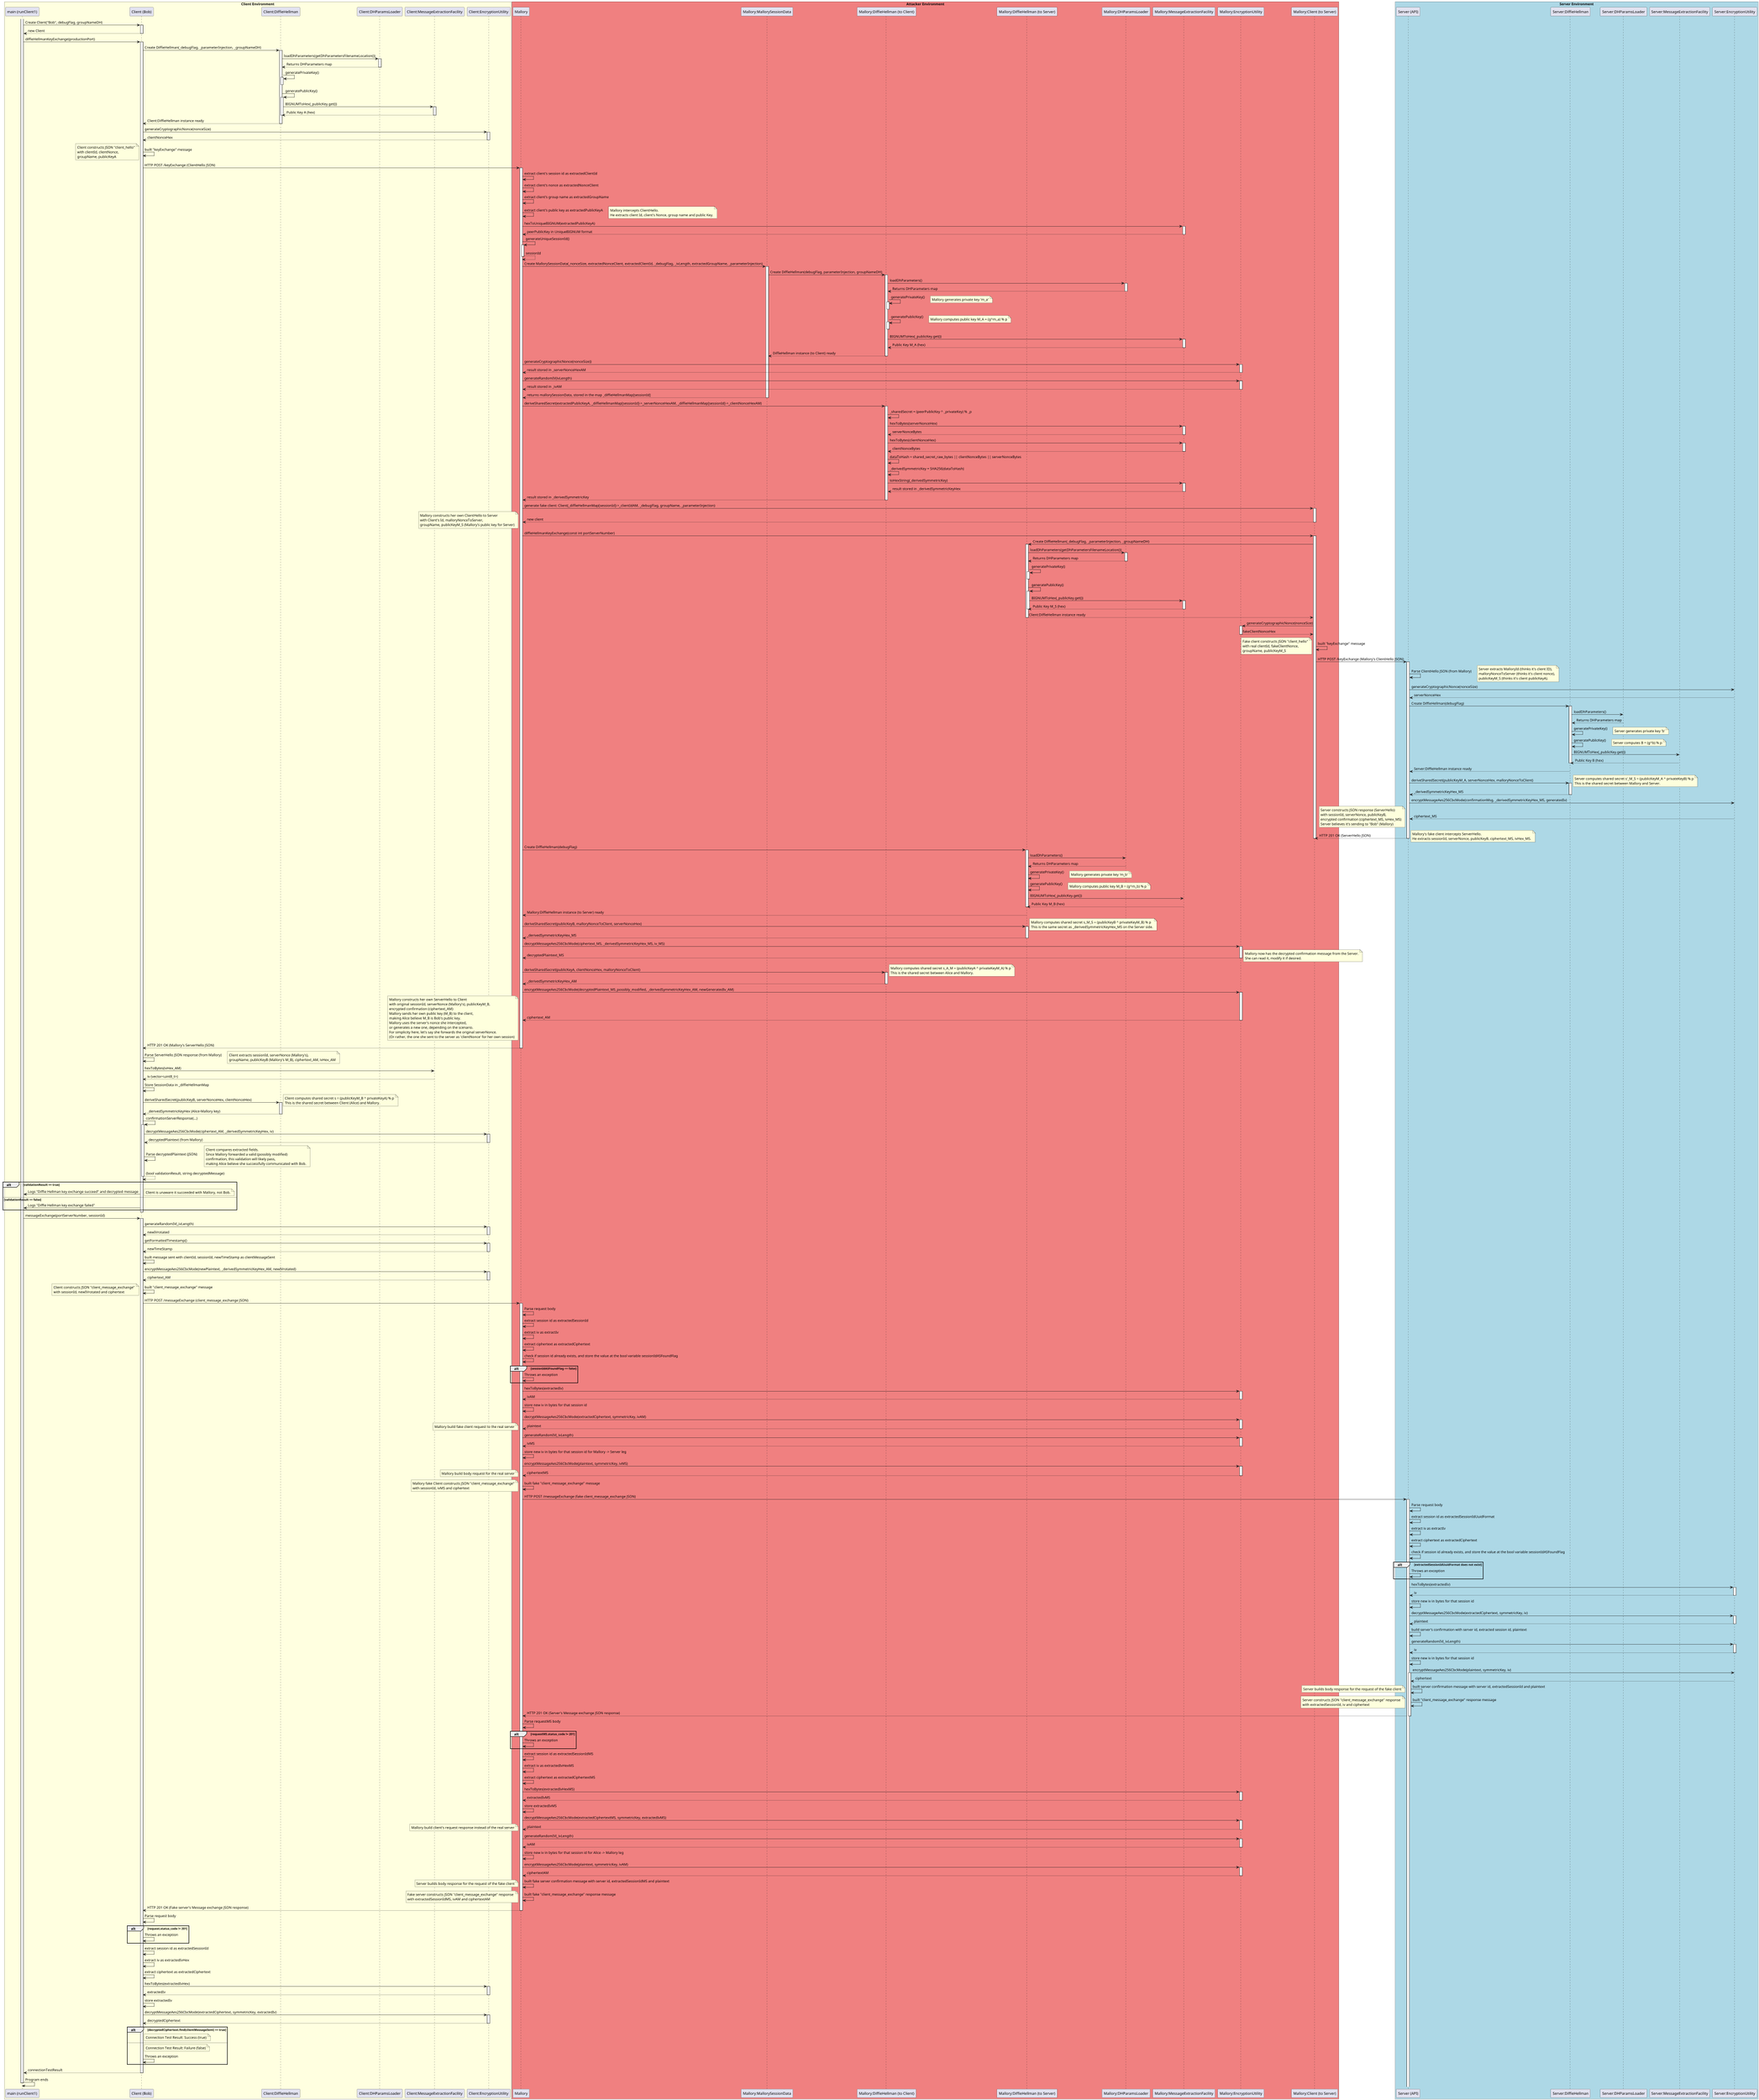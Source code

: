 "@startuml MITM_attack_sequence_diagram"
scale 0.5

box "Client Environment" #LightYellow
    participant "main (runClient1)" as Main
    participant "Client (Bob)" as Client
    participant "Client:DiffieHellman" as ClientDH
    participant "Client:DHParamsLoader" as ClientDHLoader
    participant "Client:MessageExtractionFacility" as ClientMEF
    participant "Client:EncryptionUtility" as ClientEU
end box

box "Attacker Environment" #LightCoral
    participant "Mallory" as Mallory
    participant "Mallory:MallorySessionData" as MallorySessionData
    participant "Mallory:DiffieHellman (to Client)" as MalloryDHClient
    participant "Mallory:DiffieHellman (to Server)" as MalloryDHServer
    participant "Mallory:DHParamsLoader" as MalloryDHLoader
    participant "Mallory:MessageExtractionFacility" as MalloryMEF
    participant "Mallory:EncryptionUtility" as MalloryEU
    participant "Mallory:Client (to Server)" as MalloryFakeClient
end box

box "Server Environment" #LightBlue
    participant "Server (API)" as ServerAPI
    participant "Server:DiffieHellman" as ServerDH
    participant "Server:DHParamsLoader" as ServerDHLoader
    participant "Server:MessageExtractionFacility" as ServerMEF
    participant "Server:EncryptionUtility" as ServerEU
end box

activate Main

Main -> Client : Create Client("Bob", debugFlag, groupNameDH)
activate Client
    Client --> Main : new Client
deactivate Client

Main -> Client : diffieHellmanKeyExchange(productionPort)
activate Client
    Client -> ClientDH : Create DiffieHellman(_debugFlag, _parameterInjection, _groupNameDH)
    activate ClientDH
        ClientDH -> ClientDHLoader : loadDhParameters(getDhParametersFilenameLocation())
        activate ClientDHLoader
            ClientDHLoader --> ClientDH : Returns DHParameters map
        deactivate ClientDHLoader
        
        ClientDH -> ClientDH : generatePrivateKey()
        activate ClientDH
        deactivate


        ClientDH -> ClientDH : generatePublicKey()
        activate ClientDH
            ClientDH -> ClientMEF : BIGNUMToHex(_publicKey.get())
            activate ClientMEF
                ClientMEF --> ClientDH : Public Key A (hex)
            deactivate ClientMEF
        deactivate ClientDH

        ClientDH --> Client : Client:DiffieHellman instance ready
    deactivate ClientDH

    Client -> ClientEU : generateCryptographicNonce(nonceSize)
    activate ClientEU
        ClientEU --> Client : clientNonceHex
    deactivate ClientEU

    Client -> Client: built "keyExchange" message
    note left
        Client constructs JSON "client_hello"
        with clientId, clientNonce,
        groupName, publicKeyA
    end note

    Client -> Mallory : HTTP POST /keyExchange (ClientHello JSON)
    activate Mallory

        Mallory -> Mallory: extract client's session id as extractedClientId
        Mallory -> Mallory: extract client's nonce as extractedNonceClient
        Mallory -> Mallory: extract client's group name as extractedGroupName
        Mallory -> Mallory: extract client's public key as extractedPublicKeyA
        note right
            Mallory intercepts ClientHello.
            He extracts client Id, client's Nonce, group name and public Key.
        end note

        Mallory -> MalloryMEF : hexToUniqueBIGNUM(extractedPublicKeyA)
        activate MalloryMEF
            MalloryMEF --> Mallory : peerPublicKey in UniqueBIGNUM format
        deactivate MalloryMEF

        Mallory -> Mallory : generateUniqueSessionId()
        activate Mallory
            Mallory --> Mallory: sessionId
        deactivate Mallory

        Mallory -> MallorySessionData : Create MallorySessionData(_nonceSize, extractedNonceClient, extractedClientId, _debugFlag, _ivLength, extractedGroupName, _parameterInjection)
        activate MallorySessionData
            MallorySessionData -> MalloryDHClient : Create DiffieHellman(debugFlag, parameterInjection, groupNameDH)
            activate MalloryDHClient
                MalloryDHClient -> MalloryDHLoader : loadDhParameters()
                activate MalloryDHLoader
                    MalloryDHLoader --> MalloryDHClient : Returns DHParameters map
                deactivate MalloryDHLoader
                MalloryDHClient -> MalloryDHClient : generatePrivateKey()
                activate MalloryDHClient
                    note right
                        Mallory generates private key 'm_a'
                    end note
                deactivate MalloryDHClient
                MalloryDHClient -> MalloryDHClient : generatePublicKey()
                activate MalloryDHClient
                    note right
                        Mallory computes public key M_A = (g^m_a) % p
                    end note
                deactivate MalloryDHClient
                MalloryDHClient -> MalloryMEF : BIGNUMToHex(_publicKey.get())
                activate MalloryMEF
                    MalloryMEF --> MalloryDHClient : Public Key M_A (hex)
                deactivate MalloryMEF
                MalloryDHClient --> MallorySessionData : DiffieHellman instance (to Client) ready
            deactivate MalloryDHClient

            Mallory -> MalloryEU: generateCryptographicNonce(nonceSize))
            activate MalloryEU
                MalloryEU --> Mallory: result stored in _serverNonceHexAM
            deactivate MalloryEU

            Mallory -> MalloryEU: generateRandomIV(ivLength)
            activate MalloryEU
                MalloryEU --> Mallory: result stored in _ivAM
            deactivate MalloryEU

            MallorySessionData --> Mallory : returns mallorySessionData, stored in the map _diffieHellmanMap[sessionId]
        deactivate MallorySessionData

        
        Mallory -> MalloryDHClient : deriveSharedSecret(extractedPublicKeyA, _diffieHellmanMap[sessionId]->_serverNonceHexAM, _diffieHellmanMap[sessionId]->_clientNonceHexAM)
        activate MalloryDHClient
            MalloryDHClient -> MalloryDHClient : _sharedSecret = (peerPublicKey ^ _privateKey) % _p
            
            MalloryDHClient -> MalloryMEF : hexToBytes(serverNonceHex)
            activate MalloryMEF
               MalloryMEF --> MalloryDHClient : serverNonceBytes
            deactivate MalloryMEF
            
            MalloryDHClient -> MalloryMEF : hexToBytes(clientNonceHex)
            activate MalloryMEF
               MalloryMEF --> MalloryDHClient : clientNonceBytes
            deactivate MalloryMEF
            MalloryDHClient -> MalloryDHClient : dataToHash = shared_secret_raw_bytes || clientNonceBytes || serverNonceBytes
            MalloryDHClient -> MalloryDHClient : _derivedSymmetricKey = SHA256(dataToHash)
            MalloryDHClient -> MalloryMEF : toHexString(_derivedSymmetricKey)
            activate MalloryMEF
                MalloryMEF --> MalloryDHClient : result stored in _derivedSymmetricKeyHex
            deactivate MalloryMEF
            MalloryDHClient --> Mallory: result stored in _derivedSymmetricKey
        deactivate MalloryDHClient

        Mallory -> MalloryFakeClient : generate fake client: Client(_diffieHellmanMap[sessionId]->_clientIdAM, _debugFlag, groupName, _parameterInjection)
        activate MalloryFakeClient
            MalloryFakeClient --> Mallory : new client
        deactivate MalloryFakeClient

        note left
            Mallory constructs her own ClientHello to Server
            with Client's Id, malloryNonceToServer,
            groupName, publicKeyM_S (Mallory's public key for Server)
        end note

        Mallory -> MalloryFakeClient: diffieHellmanKeyExchange(const int portServerNumber)
        activate MalloryFakeClient

            MalloryFakeClient -> MalloryDHServer : Create DiffieHellman(_debugFlag, _parameterInjection, _groupNameDH)
            activate MalloryDHServer
                MalloryDHServer -> MalloryDHLoader : loadDhParameters(getDhParametersFilenameLocation())
                activate MalloryDHLoader
                    MalloryDHLoader --> MalloryDHServer : Returns DHParameters map
                deactivate MalloryDHLoader
                
                MalloryDHServer -> MalloryDHServer : generatePrivateKey()
                activate MalloryDHServer
                deactivate

                MalloryDHServer -> MalloryDHServer : generatePublicKey()
                activate MalloryDHServer
                    MalloryDHServer -> MalloryMEF : BIGNUMToHex(_publicKey.get())
                    activate MalloryMEF
                        MalloryMEF --> MalloryDHServer : Public Key M_S (hex)
                    deactivate MalloryMEF
                deactivate MalloryDHServer

                MalloryDHServer --> MalloryFakeClient : Client:DiffieHellman instance ready
            deactivate MalloryDHServer

            MalloryFakeClient -> MalloryEU : generateCryptographicNonce(nonceSize)
            activate MalloryEU
                MalloryEU --> MalloryFakeClient : fakeClientNonceHex
            deactivate MalloryEU

            MalloryFakeClient -> MalloryFakeClient: built "keyExchange" message
            note left
                Fake client constructs JSON "client_hello"
                with real clientId, fakeClientNonce,
                groupName, publicKeyM_S
            end note

            MalloryFakeClient -> ServerAPI : HTTP POST /keyExchange (Mallory's ClientHello JSON)
            activate ServerAPI

                ServerAPI -> ServerAPI : Parse ClientHello JSON (from Mallory)
                note right
                    Server extracts MalloryId (thinks it's client ID),
                    malloryNonceToServer (thinks it's client nonce),
                    publicKeyM_S (thinks it's client publicKeyA).
                end note

                ServerAPI -> ServerEU : generateCryptographicNonce(nonceSize)
                ServerEU --> ServerAPI : serverNonceHex

                ServerAPI -> ServerDH : Create DiffieHellman(debugFlag)
                activate ServerDH
                    ServerDH -> ServerDHLoader : loadDhParameters()
                    ServerDHLoader --> ServerDH : Returns DHParameters map
                    ServerDH -> ServerDH : generatePrivateKey()
                    note right
                        Server generates private key 'b'
                    end note
                    ServerDH -> ServerDH : generatePublicKey()
                    note right
                        Server computes B = (g^b) % p
                    end note
                    ServerDH -> ServerMEF : BIGNUMToHex(_publicKey.get())
                    ServerMEF --> ServerDH : Public Key B (hex)
                deactivate ServerDH
                ServerDH --> ServerAPI : Server:DiffieHellman instance ready


                ServerAPI -> ServerDH : deriveSharedSecret(publicKeyM_A, serverNonceHex, malloryNonceToClient)
                activate ServerDH
                    note right
                        Server computes shared secret s'_M_S = (publicKeyM_A ^ privateKeyB) % p
                        This is the shared secret between Mallory and Server.
                    end note
                    ServerDH --> ServerAPI : _derivedSymmetricKeyHex_MS
                deactivate ServerDH

                ServerAPI -> ServerEU : encryptMessageAes256CbcMode(confirmationMsg, _derivedSymmetricKeyHex_MS, generatedIv)
                ServerEU --> ServerAPI : ciphertext_MS

                note left
                    Server constructs JSON response (ServerHello)
                    with sessionId, serverNonce, publicKeyB,
                    encrypted confirmation (ciphertext_MS, ivHex_MS)
                    Server believes it's sending to "Bob" (Mallory)
                end note

                ServerAPI --> MalloryFakeClient : HTTP 201 OK (ServerHello JSON)
            deactivate ServerAPI

            note right
                Mallory's fake client intercepts ServerHello.
                He extracts sessionId, serverNonce, publicKeyB, ciphertext_MS, ivHex_MS.
            end note

        deactivate MalloryFakeClient

        Mallory -> MalloryDHServer : Create DiffieHellman(debugFlag)
        activate MalloryDHServer
            MalloryDHServer -> MalloryDHLoader : loadDhParameters()
            MalloryDHLoader --> MalloryDHServer : Returns DHParameters map
            MalloryDHServer -> MalloryDHServer : generatePrivateKey()
            note right
                Mallory generates private key 'm_b'
            end note
            MalloryDHServer -> MalloryDHServer : generatePublicKey()
            note right
                Mallory computes public key M_B = (g^m_b) % p
            end note
            MalloryDHServer -> MalloryMEF : BIGNUMToHex(_publicKey.get())
            MalloryMEF --> MalloryDHServer : Public Key M_B (hex)
        deactivate MalloryDHServer
        MalloryDHServer --> Mallory : Mallory:DiffieHellman instance (to Server) ready

        Mallory -> MalloryDHServer : deriveSharedSecret(publicKeyB, malloryNonceToClient, serverNonceHex)
        activate MalloryDHServer
            note right
                Mallory computes shared secret s_M_S = (publicKeyB ^ privateKeyM_B) % p
                This is the same secret as _derivedSymmetricKeyHex_MS on the Server side.
            end note
            MalloryDHServer --> Mallory : _derivedSymmetricKeyHex_MS
        deactivate MalloryDHServer

        Mallory -> MalloryEU : decryptMessageAes256CbcMode(ciphertext_MS, _derivedSymmetricKeyHex_MS, iv_MS)
        activate MalloryEU
            MalloryEU --> Mallory : decryptedPlaintext_MS
        deactivate MalloryEU
        note right
            Mallory now has the decrypted confirmation message from the Server.
            She can read it, modify it if desired.
        end note

        Mallory -> MalloryDHClient : deriveSharedSecret(publicKeyA, clientNonceHex, malloryNonceToClient)
        activate MalloryDHClient
            note right
                Mallory computes shared secret s_A_M = (publicKeyA ^ privateKeyM_A) % p
                This is the shared secret between Alice and Mallory.
            end note
            MalloryDHClient --> Mallory : _derivedSymmetricKeyHex_AM
        deactivate MalloryDHClient

        Mallory -> MalloryEU : encryptMessageAes256CbcMode(decryptedPlaintext_MS_possibly_modified, _derivedSymmetricKeyHex_AM, newGeneratedIv_AM)
        activate MalloryEU
            MalloryEU --> Mallory : ciphertext_AM
        deactivate MalloryEU

        note left
            Mallory constructs her own ServerHello to Client
            with original sessionId, serverNonce (Mallory's), publicKeyM_B,
            encrypted confirmation (ciphertext_AM)
            Mallory sends her own public key (M_B) to the client,
            making Alice believe M_B is Bob's public key.
            Mallory uses the server's nonce she intercepted,
            or generates a new one, depending on the scenario.
            For simplicity here, let's say she forwards the original serverNonce.
            (Or rather, the one she sent to the server as 'clientNonce' for her own session)
        end note

        Mallory --> Client : HTTP 201 OK (Mallory's ServerHello JSON)
    deactivate Mallory

    Client -> Client : Parse ServerHello JSON response (from Mallory)
    note right
        Client extracts sessionId, serverNonce (Mallory's),
        groupName, publicKeyB (Mallory's M_B), ciphertext_AM, ivHex_AM
    end note

    Client -> ClientMEF : hexToBytes(ivHex_AM)
    ClientMEF --> Client : iv (vector<uint8_t>)

    Client -> Client : Store SessionData in _diffieHellmanMap
    Client -> ClientDH : deriveSharedSecret(publicKeyB, serverNonceHex, clientNonceHex)
    activate ClientDH
        note right
            Client computes shared secret s = (publicKeyM_B ^ privateKeyA) % p
            This is the shared secret between Client (Alice) and Mallory.
        end note
        ClientDH --> Client : _derivedSymmetricKeyHex (Alice-Mallory key)
    deactivate ClientDH

    Client -> Client : confirmationServerResponse(...)
    activate Client
        Client -> ClientEU : decryptMessageAes256CbcMode(ciphertext_AM, _derivedSymmetricKeyHex, iv)
        activate ClientEU
        ClientEU --> Client : decryptedPlaintext (from Mallory)
        deactivate ClientEU

        Client -> Client : Parse decryptedPlaintext (JSON)
        note right
            Client compares extracted fields.
            Since Mallory forwarded a valid (possibly modified)
            confirmation, this validation will likely pass,
            making Alice believe she successfully communicated with Bob.
        end note
        Client --> Client : (bool validationResult, string decryptedMessage)
    deactivate Client

    alt validationResult == true
        Client -> Main : Logs "Diffie Hellman key exchange succeed" and decrypted message
        note right
            Client is unaware it succeeded with Mallory, not Bob.
        end note
    else validationResult == false
        Client -> Main : Logs "Diffie Hellman key exchange failed"
    end

deactivate Client

Main -> Client : messageExchange(portServerNumber, sessionId)

activate Client
    Client -> ClientEU : generateRandomIV(_ivLength)
    activate ClientEU
        ClientEU --> Client : newIVrotated
    deactivate ClientEU

    Client -> ClientEU : getFormattedTimestamp()
    activate ClientEU
        ClientEU --> Client : newTimeStamp
    deactivate ClientEU

    Client -> Client : built message sent with clientId, sessionId, newTimeStamp as clientMessageSent

    Client -> ClientEU : encryptMessageAes256CbcMode(newPlaintext, _derivedSymmetricKeyHex_AM, newIVrotated)
    activate ClientEU
        ClientEU --> Client : ciphertext_AM
    deactivate ClientEU

    Client -> Client: built "client_message_exchange" message
    note left
        Client constructs JSON "client_message_exchange"
        with sessionId, newIVrotated and ciphertext
    end note

    Client -> Mallory : HTTP POST /messageExchange (client_message_exchange JSON)
    activate Mallory
        Mallory -> Mallory: Parse request body
        Mallory -> Mallory: extract session id as extractedSessionId
        Mallory -> Mallory: extract iv as extractIv
        Mallory -> Mallory: extract ciphertext as extractedCiphertext

        Mallory -> Mallory: check if session id already exists, and store the value at the bool variable sessionIdASFoundFlag
        alt sessionIdASFoundFlag == false
            Mallory -> Mallory: Throws an exception
        end
        
        Mallory -> MalloryEU: hexToBytes(extractedIv)
        activate MalloryEU
            MalloryEU --> Mallory : ivAM
        deactivate MalloryEU
        Mallory -> Mallory: store new iv in bytes for that session id

        Mallory -> MalloryEU: decryptMessageAes256CbcMode(extractedCiphertext, symmetricKey, ivAM)
        activate MalloryEU
            MalloryEU --> Mallory : plaintext
        deactivate MalloryEU
        
        note left
            Mallory build fake client request to the real server
        end note
        Mallory -> MalloryEU: generateRandomIV(_ivLength)
        activate MalloryEU
            MalloryEU --> Mallory : ivMS
        deactivate MalloryEU
        Mallory -> Mallory: store new iv in bytes for that session id for Mallory -> Server leg

        Mallory -> MalloryEU: encryptMessageAes256CbcMode(plaintext, symmetricKey, ivMS)
        activate MalloryEU
            MalloryEU --> Mallory : ciphertextMS
        deactivate MalloryEU
        
        note left
            Mallory build body request for the real server
        end note

        Mallory -> Mallory: built fake "client_message_exchange" message
        note left
            Mallory fake Client constructs JSON "client_message_exchange"
            with sessionId, ivMS and ciphertext
        end note

        Mallory -> ServerAPI : HTTP POST /messageExchange (fake client_message_exchange JSON)
        
        activate ServerAPI
            ServerAPI -> ServerAPI: Parse request body
            ServerAPI -> ServerAPI: extract session id as extractedSessionIdUuidFormat
            ServerAPI -> ServerAPI: extract iv as extractIv
            ServerAPI -> ServerAPI: extract ciphertext as extractedCiphertext

            ServerAPI -> ServerAPI: check if session id already exists, and store the value at the bool variable sessionIdASFoundFlag
            alt extractedSessionIdUuidFormat does not exist
                ServerAPI -> ServerAPI: Throws an exception
            end 

            ServerAPI -> ServerEU: hexToBytes(extractedIv)
            activate ServerEU
                ServerEU --> ServerAPI : iv
            deactivate ServerEU
            ServerAPI -> ServerAPI: store new iv in bytes for that session id

            ServerAPI -> ServerEU: decryptMessageAes256CbcMode(extractedCiphertext, symmetricKey, iv)
            activate ServerEU
                ServerEU --> ServerAPI : plaintext
            deactivate ServerEU

            ServerAPI -> ServerAPI : build server's confirmation with server id, extracted session id, plaintext
            
            ServerAPI -> ServerEU: generateRandomIV(_ivLength)
            activate ServerEU
                ServerEU --> ServerAPI : iv
            deactivate ServerEU
    
            ServerAPI -> ServerAPI: store new iv in bytes for that session id
            
            ServerAPI -> ServerEU: encryptMessageAes256CbcMode(plaintext, symmetricKey, iv)
            activate ServerAPI
                ServerEU --> ServerAPI : ciphertext
            deactivate ServerEU
                  
            ServerAPI -> ServerAPI: built server confirmation message with server id, extractedSessionId and plaintext

            note left
                Server builds body response for the request of the fake client
            end note

            ServerAPI -> ServerAPI: built "client_message_exchange" response message
            note left
                Server constructs JSON "client_message_exchange" response 
                with extractedSessionId, iv and ciphertext
            end note
            
            ServerAPI --> Mallory : HTTP 201 OK (Server's Message exchange JSON response)

        deactivate ServerAPI

        Mallory -> Mallory: Parse requestMS body
        alt requestMS.status_code != 201
            Mallory -> Mallory: Throws an exception
        end

        Mallory -> Mallory: extract session id as extractedSessionIdMS
        Mallory -> Mallory: extract iv as extractedIvHexMS
        Mallory -> Mallory: extract ciphertext as extractedCiphertextMS

        Mallory -> MalloryEU : hexToBytes(extractedIvHexMS)
        activate MalloryEU
            MalloryEU --> Mallory : extractedIvMS
        deactivate MalloryEU
        Mallory -> Mallory : store extractedIvMS

        Mallory -> MalloryEU: decryptMessageAes256CbcMode(extractedCiphertextMS, symmetricKey, extractedIvMS)
        activate MalloryEU
            MalloryEU --> Mallory : plaintext
        deactivate MalloryEU

        note left
            Mallory build client's request response instead of the real server
        end note
        
        Mallory -> MalloryEU: generateRandomIV(_ivLength)
        activate MalloryEU
            MalloryEU --> Mallory : ivAM
        deactivate MalloryEU
        Mallory -> Mallory: store new iv in bytes for that session id for Alice -> Mallory leg

        Mallory -> MalloryEU: encryptMessageAes256CbcMode(plaintext, symmetricKey, ivAM)
        activate MalloryEU
            MalloryEU --> Mallory : ciphertextAM
        deactivate MalloryEU

        Mallory -> Mallory: built fake server confirmation message with server id, extractedSessionIdMS and plaintext

        note left
            Server builds body response for the request of the fake client
        end note

        Mallory -> Mallory: built fake "client_message_exchange" response message
        note left
            Fake server constructs JSON "client_message_exchange" response 
            with extractedSessionIdMS, ivAM and ciphertextAM
        end note

        Mallory --> Client : HTTP 201 OK (Fake server's Message exchange JSON response)
    deactivate Mallory

    Client -> Client: Parse request body
    alt request.status_code != 201
        Client -> Client: Throws an exception
    end

    Client -> Client: extract session id as extractedSessionId
    Client -> Client: extract iv as extractedIvHex
    Client -> Client: extract ciphertext as extractedCiphertext

    Client -> ClientEU : hexToBytes(extractedIvHex)
    activate ClientEU
        ClientEU --> Client : extractedIv
    deactivate ClientEU
    Client -> Client : store extractedIv

    Client -> ClientEU: decryptMessageAes256CbcMode(extractedCiphertext, symmetricKey, extractedIv)
    activate ClientEU
        ClientEU --> Client : decryptedCiphertext
    deactivate ClientEU

    alt decryptedCiphertext.find(clientMessageSent) == true
        Note right of Client: Connection Test Result: Success (true)
    else
        Note right of Client: Connection Test Result: Failure (false)
        Client -> Client: Throws an exception
    end

    Client --> Main : connectionTestResult

deactivate Client

Main -> Main : Program ends
deactivate Main

@enduml